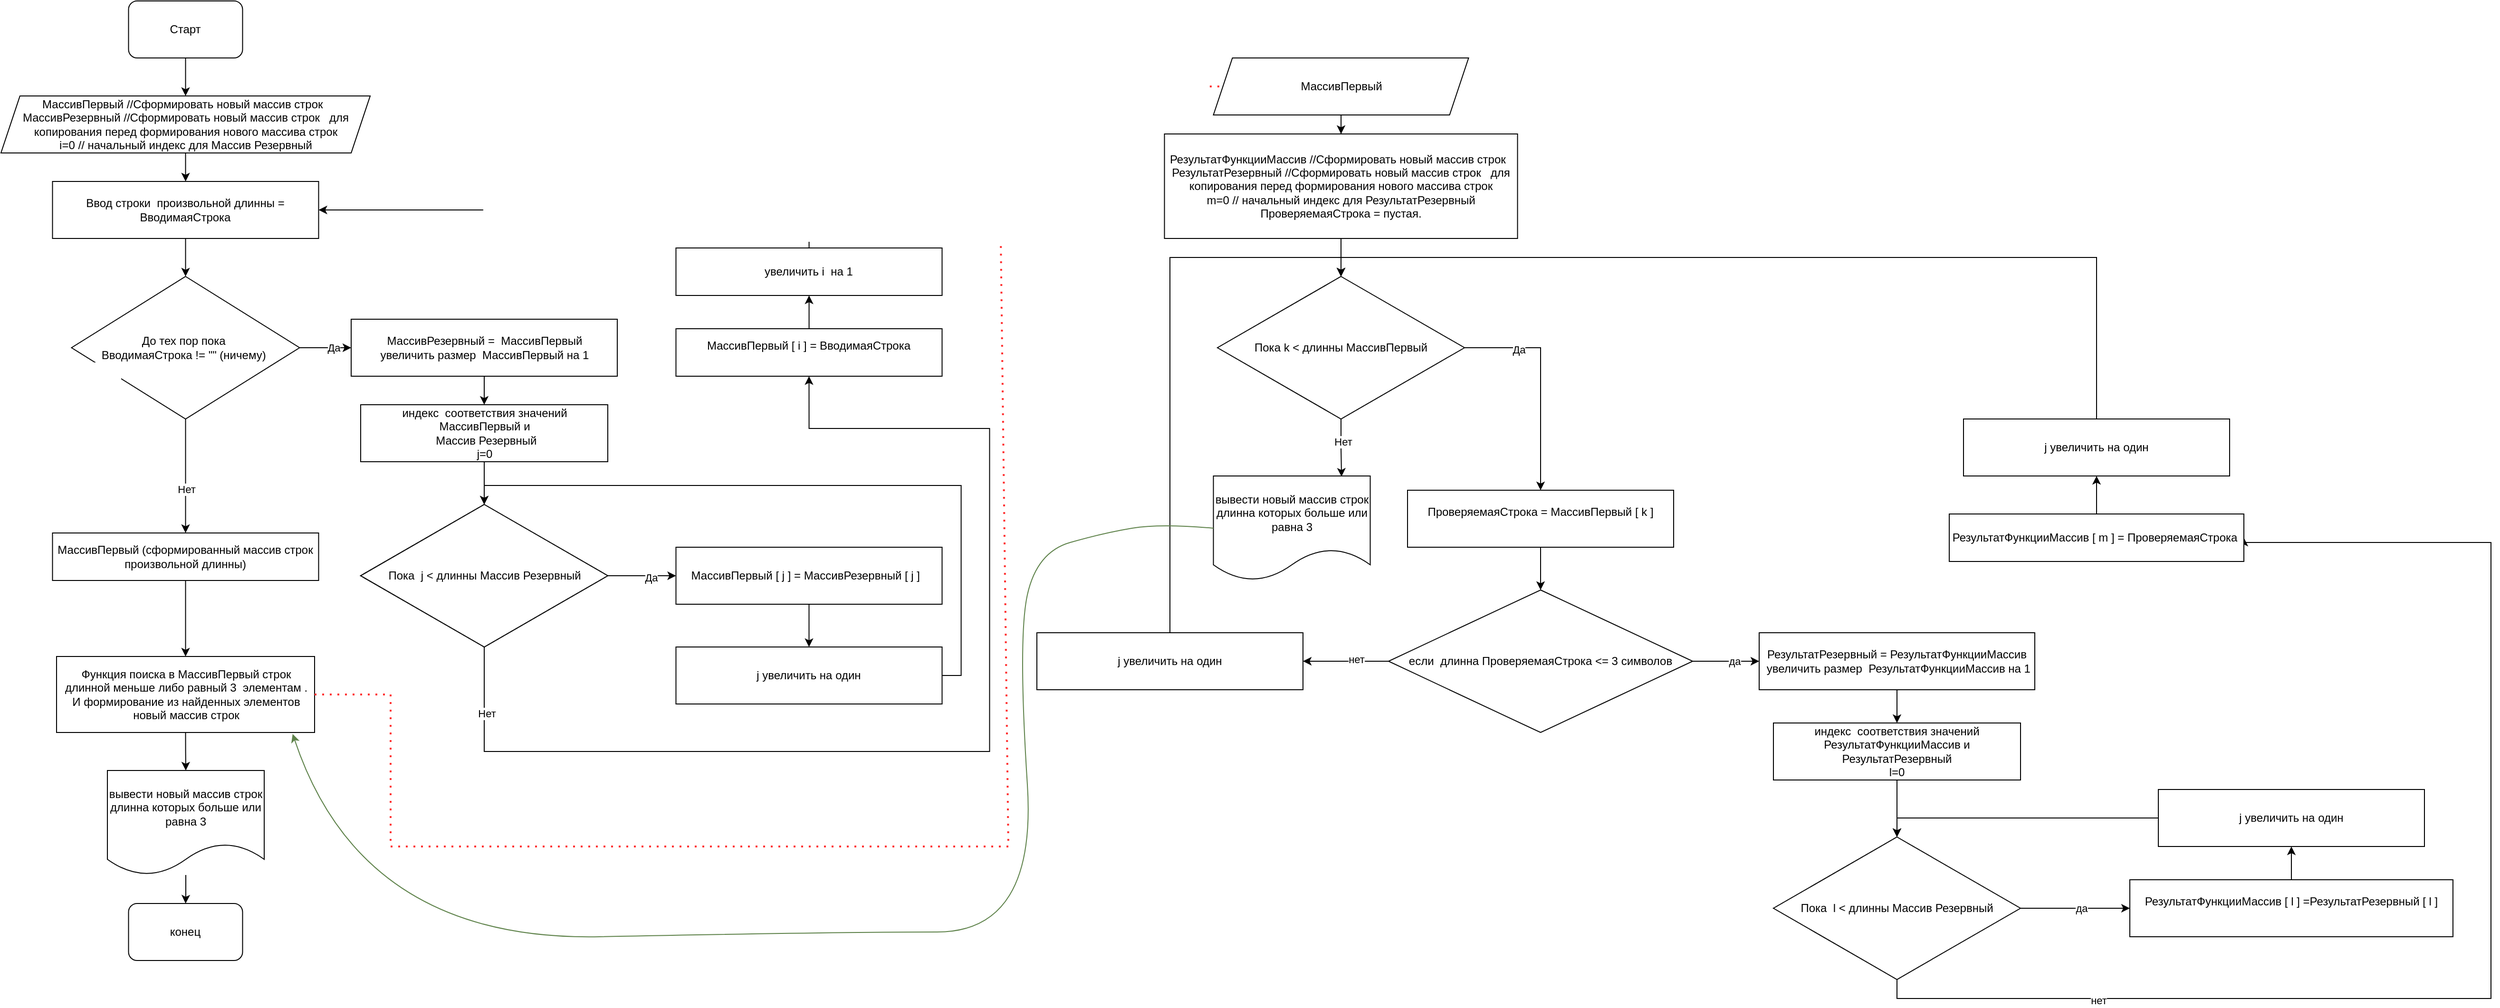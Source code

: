 <mxfile version="20.3.0" type="device"><diagram id="XaOx9c4LpK1Aw7n9wjvD" name="Страница 1"><mxGraphModel dx="1528" dy="1531" grid="1" gridSize="10" guides="1" tooltips="1" connect="1" arrows="1" fold="1" page="1" pageScale="1" pageWidth="827" pageHeight="1169" math="0" shadow="0"><root><mxCell id="0"/><mxCell id="1" parent="0"/><mxCell id="q_6hgO4icDtmnd1Mhe5W-24" style="edgeStyle=orthogonalEdgeStyle;rounded=0;orthogonalLoop=1;jettySize=auto;html=1;exitX=0.5;exitY=1;exitDx=0;exitDy=0;entryX=0.5;entryY=0;entryDx=0;entryDy=0;" edge="1" parent="1" source="q_6hgO4icDtmnd1Mhe5W-2" target="q_6hgO4icDtmnd1Mhe5W-12"><mxGeometry relative="1" as="geometry"/></mxCell><mxCell id="q_6hgO4icDtmnd1Mhe5W-2" value="Старт" style="rounded=1;whiteSpace=wrap;html=1;" vertex="1" parent="1"><mxGeometry x="164.25" y="30" width="120" height="60" as="geometry"/></mxCell><mxCell id="q_6hgO4icDtmnd1Mhe5W-48" value="" style="edgeStyle=orthogonalEdgeStyle;rounded=0;orthogonalLoop=1;jettySize=auto;html=1;" edge="1" parent="1" source="q_6hgO4icDtmnd1Mhe5W-6" target="q_6hgO4icDtmnd1Mhe5W-7"><mxGeometry relative="1" as="geometry"/></mxCell><mxCell id="q_6hgO4icDtmnd1Mhe5W-6" value="вывести новый массив строк длинна которых больше или равна 3" style="shape=document;whiteSpace=wrap;html=1;boundedLbl=1;" vertex="1" parent="1"><mxGeometry x="142" y="840" width="165" height="110" as="geometry"/></mxCell><mxCell id="q_6hgO4icDtmnd1Mhe5W-7" value="конец" style="rounded=1;whiteSpace=wrap;html=1;" vertex="1" parent="1"><mxGeometry x="164.25" y="980" width="120" height="60" as="geometry"/></mxCell><mxCell id="q_6hgO4icDtmnd1Mhe5W-47" style="edgeStyle=orthogonalEdgeStyle;rounded=0;orthogonalLoop=1;jettySize=auto;html=1;exitX=0.5;exitY=1;exitDx=0;exitDy=0;entryX=0.5;entryY=0;entryDx=0;entryDy=0;" edge="1" parent="1" source="q_6hgO4icDtmnd1Mhe5W-9" target="q_6hgO4icDtmnd1Mhe5W-6"><mxGeometry relative="1" as="geometry"/></mxCell><mxCell id="q_6hgO4icDtmnd1Mhe5W-9" value="Функция поиска в МассивПервый строк длинной меньше либо равный 3&amp;nbsp; элементам .&lt;br&gt;И формирование из найденных элементов новый массив строк" style="rounded=0;whiteSpace=wrap;html=1;" vertex="1" parent="1"><mxGeometry x="88.5" y="720" width="271.5" height="80" as="geometry"/></mxCell><mxCell id="q_6hgO4icDtmnd1Mhe5W-27" value="" style="edgeStyle=orthogonalEdgeStyle;rounded=0;orthogonalLoop=1;jettySize=auto;html=1;" edge="1" parent="1" source="q_6hgO4icDtmnd1Mhe5W-10" target="q_6hgO4icDtmnd1Mhe5W-17"><mxGeometry relative="1" as="geometry"/></mxCell><mxCell id="q_6hgO4icDtmnd1Mhe5W-36" value="Да" style="edgeLabel;html=1;align=center;verticalAlign=middle;resizable=0;points=[];" vertex="1" connectable="0" parent="q_6hgO4icDtmnd1Mhe5W-27"><mxGeometry x="0.292" relative="1" as="geometry"><mxPoint as="offset"/></mxGeometry></mxCell><mxCell id="q_6hgO4icDtmnd1Mhe5W-44" style="edgeStyle=orthogonalEdgeStyle;rounded=0;orthogonalLoop=1;jettySize=auto;html=1;exitX=0.5;exitY=1;exitDx=0;exitDy=0;entryX=0.5;entryY=0;entryDx=0;entryDy=0;" edge="1" parent="1" source="q_6hgO4icDtmnd1Mhe5W-10" target="q_6hgO4icDtmnd1Mhe5W-43"><mxGeometry relative="1" as="geometry"/></mxCell><mxCell id="q_6hgO4icDtmnd1Mhe5W-45" value="Нет" style="edgeLabel;html=1;align=center;verticalAlign=middle;resizable=0;points=[];" vertex="1" connectable="0" parent="q_6hgO4icDtmnd1Mhe5W-44"><mxGeometry x="0.233" relative="1" as="geometry"><mxPoint as="offset"/></mxGeometry></mxCell><mxCell id="q_6hgO4icDtmnd1Mhe5W-10" value="До тех пор пока&amp;nbsp;&lt;br&gt;ВводимаяСтрока&amp;nbsp;!= &quot;&quot; (ничему)&amp;nbsp;" style="rhombus;whiteSpace=wrap;html=1;" vertex="1" parent="1"><mxGeometry x="104.25" y="320" width="240" height="150" as="geometry"/></mxCell><mxCell id="q_6hgO4icDtmnd1Mhe5W-25" value="" style="edgeStyle=orthogonalEdgeStyle;rounded=0;orthogonalLoop=1;jettySize=auto;html=1;" edge="1" parent="1" source="q_6hgO4icDtmnd1Mhe5W-12" target="q_6hgO4icDtmnd1Mhe5W-15"><mxGeometry relative="1" as="geometry"/></mxCell><mxCell id="q_6hgO4icDtmnd1Mhe5W-12" value="МассивПервый //Сформировать новый массив строк&amp;nbsp;&amp;nbsp;&lt;br&gt;МассивРезервный //Сформировать новый массив строк&amp;nbsp; &amp;nbsp;для копирования перед формирования нового массива строк&lt;br&gt;i=0 // начальный индекс для Массив Резервный" style="shape=parallelogram;perimeter=parallelogramPerimeter;whiteSpace=wrap;html=1;fixedSize=1;" vertex="1" parent="1"><mxGeometry x="30" y="130" width="388.5" height="60" as="geometry"/></mxCell><mxCell id="q_6hgO4icDtmnd1Mhe5W-89" value="" style="edgeStyle=orthogonalEdgeStyle;rounded=0;orthogonalLoop=1;jettySize=auto;html=1;" edge="1" parent="1" source="q_6hgO4icDtmnd1Mhe5W-13" target="q_6hgO4icDtmnd1Mhe5W-49"><mxGeometry relative="1" as="geometry"/></mxCell><mxCell id="q_6hgO4icDtmnd1Mhe5W-13" value="МассивПервый" style="shape=parallelogram;perimeter=parallelogramPerimeter;whiteSpace=wrap;html=1;fixedSize=1;" vertex="1" parent="1"><mxGeometry x="1305.75" y="90" width="268.5" height="60" as="geometry"/></mxCell><mxCell id="q_6hgO4icDtmnd1Mhe5W-26" value="" style="edgeStyle=orthogonalEdgeStyle;rounded=0;orthogonalLoop=1;jettySize=auto;html=1;" edge="1" parent="1" source="q_6hgO4icDtmnd1Mhe5W-15" target="q_6hgO4icDtmnd1Mhe5W-10"><mxGeometry relative="1" as="geometry"/></mxCell><mxCell id="q_6hgO4icDtmnd1Mhe5W-15" value="Ввод строки&amp;nbsp; произвольной длинны =&lt;br&gt;ВводимаяСтрока" style="rounded=0;whiteSpace=wrap;html=1;" vertex="1" parent="1"><mxGeometry x="84.25" y="220" width="280" height="60" as="geometry"/></mxCell><mxCell id="q_6hgO4icDtmnd1Mhe5W-28" value="" style="edgeStyle=orthogonalEdgeStyle;rounded=0;orthogonalLoop=1;jettySize=auto;html=1;" edge="1" parent="1" source="q_6hgO4icDtmnd1Mhe5W-17" target="q_6hgO4icDtmnd1Mhe5W-20"><mxGeometry relative="1" as="geometry"/></mxCell><mxCell id="q_6hgO4icDtmnd1Mhe5W-17" value="МассивРезервный =&amp;nbsp; МассивПервый&lt;br&gt;увеличить размер&amp;nbsp; МассивПервый на 1" style="rounded=0;whiteSpace=wrap;html=1;" vertex="1" parent="1"><mxGeometry x="398.5" y="365" width="280" height="60" as="geometry"/></mxCell><mxCell id="q_6hgO4icDtmnd1Mhe5W-31" value="" style="edgeStyle=orthogonalEdgeStyle;rounded=0;orthogonalLoop=1;jettySize=auto;html=1;" edge="1" parent="1" source="q_6hgO4icDtmnd1Mhe5W-18" target="q_6hgO4icDtmnd1Mhe5W-19"><mxGeometry relative="1" as="geometry"/></mxCell><mxCell id="q_6hgO4icDtmnd1Mhe5W-42" value="Да" style="edgeLabel;html=1;align=center;verticalAlign=middle;resizable=0;points=[];" vertex="1" connectable="0" parent="q_6hgO4icDtmnd1Mhe5W-31"><mxGeometry x="0.272" y="-2" relative="1" as="geometry"><mxPoint as="offset"/></mxGeometry></mxCell><mxCell id="q_6hgO4icDtmnd1Mhe5W-40" style="edgeStyle=orthogonalEdgeStyle;rounded=0;orthogonalLoop=1;jettySize=auto;html=1;exitX=0.5;exitY=1;exitDx=0;exitDy=0;entryX=0.5;entryY=1;entryDx=0;entryDy=0;" edge="1" parent="1" source="q_6hgO4icDtmnd1Mhe5W-18" target="q_6hgO4icDtmnd1Mhe5W-21"><mxGeometry relative="1" as="geometry"><Array as="points"><mxPoint x="538.25" y="820"/><mxPoint x="1070.25" y="820"/><mxPoint x="1070.25" y="480"/><mxPoint x="880.25" y="480"/></Array></mxGeometry></mxCell><mxCell id="q_6hgO4icDtmnd1Mhe5W-41" value="Нет" style="edgeLabel;html=1;align=center;verticalAlign=middle;resizable=0;points=[];" vertex="1" connectable="0" parent="q_6hgO4icDtmnd1Mhe5W-40"><mxGeometry x="-0.886" y="2" relative="1" as="geometry"><mxPoint as="offset"/></mxGeometry></mxCell><mxCell id="q_6hgO4icDtmnd1Mhe5W-18" value="Пока&amp;nbsp; j &amp;lt; длинны Массив Резервный" style="rhombus;whiteSpace=wrap;html=1;" vertex="1" parent="1"><mxGeometry x="408.5" y="560" width="260" height="150" as="geometry"/></mxCell><mxCell id="q_6hgO4icDtmnd1Mhe5W-38" value="" style="edgeStyle=orthogonalEdgeStyle;rounded=0;orthogonalLoop=1;jettySize=auto;html=1;" edge="1" parent="1" source="q_6hgO4icDtmnd1Mhe5W-19" target="q_6hgO4icDtmnd1Mhe5W-37"><mxGeometry relative="1" as="geometry"/></mxCell><mxCell id="q_6hgO4icDtmnd1Mhe5W-19" value="МассивПервый [ j ] = МассивРезервный [ j ]&amp;nbsp;&amp;nbsp;" style="rounded=0;whiteSpace=wrap;html=1;" vertex="1" parent="1"><mxGeometry x="740.25" y="605" width="280" height="60" as="geometry"/></mxCell><mxCell id="q_6hgO4icDtmnd1Mhe5W-30" value="" style="edgeStyle=orthogonalEdgeStyle;rounded=0;orthogonalLoop=1;jettySize=auto;html=1;" edge="1" parent="1" source="q_6hgO4icDtmnd1Mhe5W-20" target="q_6hgO4icDtmnd1Mhe5W-18"><mxGeometry relative="1" as="geometry"/></mxCell><mxCell id="q_6hgO4icDtmnd1Mhe5W-20" value="индекс&amp;nbsp; соответствия значений МассивПервый и&lt;br&gt;&amp;nbsp;Массив Резервный&lt;br&gt;j=0" style="rounded=0;whiteSpace=wrap;html=1;" vertex="1" parent="1"><mxGeometry x="408.5" y="455" width="260" height="60" as="geometry"/></mxCell><mxCell id="q_6hgO4icDtmnd1Mhe5W-34" value="" style="edgeStyle=orthogonalEdgeStyle;rounded=0;orthogonalLoop=1;jettySize=auto;html=1;" edge="1" parent="1" source="q_6hgO4icDtmnd1Mhe5W-21" target="q_6hgO4icDtmnd1Mhe5W-23"><mxGeometry relative="1" as="geometry"/></mxCell><mxCell id="q_6hgO4icDtmnd1Mhe5W-21" value="МассивПервый [ i ] = ВводимаяСтрока&lt;br&gt;&amp;nbsp;&amp;nbsp;" style="rounded=0;whiteSpace=wrap;html=1;" vertex="1" parent="1"><mxGeometry x="740.25" y="375" width="280" height="50" as="geometry"/></mxCell><mxCell id="q_6hgO4icDtmnd1Mhe5W-35" style="edgeStyle=orthogonalEdgeStyle;rounded=0;orthogonalLoop=1;jettySize=auto;html=1;entryX=1;entryY=0.5;entryDx=0;entryDy=0;" edge="1" parent="1" source="q_6hgO4icDtmnd1Mhe5W-23" target="q_6hgO4icDtmnd1Mhe5W-15"><mxGeometry relative="1" as="geometry"><mxPoint x="880.25" y="250" as="targetPoint"/><Array as="points"><mxPoint x="880.25" y="250"/></Array></mxGeometry></mxCell><mxCell id="q_6hgO4icDtmnd1Mhe5W-23" value="увеличить i&amp;nbsp; на 1" style="rounded=0;whiteSpace=wrap;html=1;" vertex="1" parent="1"><mxGeometry x="740.25" y="290" width="280" height="50" as="geometry"/></mxCell><mxCell id="q_6hgO4icDtmnd1Mhe5W-39" style="edgeStyle=orthogonalEdgeStyle;rounded=0;orthogonalLoop=1;jettySize=auto;html=1;exitX=1;exitY=0.5;exitDx=0;exitDy=0;entryX=0.5;entryY=0;entryDx=0;entryDy=0;" edge="1" parent="1" source="q_6hgO4icDtmnd1Mhe5W-37" target="q_6hgO4icDtmnd1Mhe5W-18"><mxGeometry relative="1" as="geometry"/></mxCell><mxCell id="q_6hgO4icDtmnd1Mhe5W-37" value="j увеличить на один" style="rounded=0;whiteSpace=wrap;html=1;" vertex="1" parent="1"><mxGeometry x="740.25" y="710" width="280" height="60" as="geometry"/></mxCell><mxCell id="q_6hgO4icDtmnd1Mhe5W-46" style="edgeStyle=orthogonalEdgeStyle;rounded=0;orthogonalLoop=1;jettySize=auto;html=1;exitX=0.5;exitY=1;exitDx=0;exitDy=0;entryX=0.5;entryY=0;entryDx=0;entryDy=0;" edge="1" parent="1" source="q_6hgO4icDtmnd1Mhe5W-43" target="q_6hgO4icDtmnd1Mhe5W-9"><mxGeometry relative="1" as="geometry"/></mxCell><mxCell id="q_6hgO4icDtmnd1Mhe5W-43" value="МассивПервый (сформированный массив строк произвольной длинны)" style="rounded=0;whiteSpace=wrap;html=1;" vertex="1" parent="1"><mxGeometry x="84.25" y="590" width="280" height="50" as="geometry"/></mxCell><mxCell id="q_6hgO4icDtmnd1Mhe5W-88" style="edgeStyle=orthogonalEdgeStyle;rounded=0;orthogonalLoop=1;jettySize=auto;html=1;exitX=0.5;exitY=1;exitDx=0;exitDy=0;entryX=0.5;entryY=0;entryDx=0;entryDy=0;" edge="1" parent="1" source="q_6hgO4icDtmnd1Mhe5W-49" target="q_6hgO4icDtmnd1Mhe5W-53"><mxGeometry relative="1" as="geometry"/></mxCell><mxCell id="q_6hgO4icDtmnd1Mhe5W-49" value="РезультатФункцииМассив //Сформировать новый массив строк&amp;nbsp;&amp;nbsp;&lt;br&gt;РезультатРезервный //Сформировать новый массив строк&amp;nbsp; &amp;nbsp;для копирования перед формирования нового массива строк&lt;br&gt;m=0 // начальный индекс для РезультатРезервный&lt;br&gt;ПроверяемаяСтрока = пустая." style="rounded=0;whiteSpace=wrap;html=1;" vertex="1" parent="1"><mxGeometry x="1254.25" y="170" width="371.5" height="110" as="geometry"/></mxCell><mxCell id="q_6hgO4icDtmnd1Mhe5W-52" value="Пока&amp;nbsp; j &amp;lt; длинны Массив Резервный" style="rhombus;whiteSpace=wrap;html=1;" vertex="1" parent="1"><mxGeometry x="408.5" y="560" width="260" height="150" as="geometry"/></mxCell><mxCell id="q_6hgO4icDtmnd1Mhe5W-65" style="edgeStyle=orthogonalEdgeStyle;rounded=0;orthogonalLoop=1;jettySize=auto;html=1;exitX=1;exitY=0.5;exitDx=0;exitDy=0;" edge="1" parent="1" source="q_6hgO4icDtmnd1Mhe5W-53" target="q_6hgO4icDtmnd1Mhe5W-59"><mxGeometry relative="1" as="geometry"/></mxCell><mxCell id="q_6hgO4icDtmnd1Mhe5W-94" value="Да" style="edgeLabel;html=1;align=center;verticalAlign=middle;resizable=0;points=[];" vertex="1" connectable="0" parent="q_6hgO4icDtmnd1Mhe5W-65"><mxGeometry x="-0.508" y="-2" relative="1" as="geometry"><mxPoint as="offset"/></mxGeometry></mxCell><mxCell id="q_6hgO4icDtmnd1Mhe5W-93" style="edgeStyle=orthogonalEdgeStyle;rounded=0;orthogonalLoop=1;jettySize=auto;html=1;entryX=0.817;entryY=0.006;entryDx=0;entryDy=0;entryPerimeter=0;" edge="1" parent="1" source="q_6hgO4icDtmnd1Mhe5W-53" target="q_6hgO4icDtmnd1Mhe5W-69"><mxGeometry relative="1" as="geometry"/></mxCell><mxCell id="q_6hgO4icDtmnd1Mhe5W-95" value="Нет" style="edgeLabel;html=1;align=center;verticalAlign=middle;resizable=0;points=[];" vertex="1" connectable="0" parent="q_6hgO4icDtmnd1Mhe5W-93"><mxGeometry x="-0.209" y="2" relative="1" as="geometry"><mxPoint as="offset"/></mxGeometry></mxCell><mxCell id="q_6hgO4icDtmnd1Mhe5W-53" value="Пока k &amp;lt; длинны МассивПервый" style="rhombus;whiteSpace=wrap;html=1;" vertex="1" parent="1"><mxGeometry x="1310" y="320" width="260" height="150" as="geometry"/></mxCell><mxCell id="q_6hgO4icDtmnd1Mhe5W-68" style="edgeStyle=orthogonalEdgeStyle;rounded=0;orthogonalLoop=1;jettySize=auto;html=1;entryX=0.5;entryY=0;entryDx=0;entryDy=0;" edge="1" parent="1" source="q_6hgO4icDtmnd1Mhe5W-54" target="q_6hgO4icDtmnd1Mhe5W-53"><mxGeometry relative="1" as="geometry"><mxPoint x="1260" y="390" as="targetPoint"/></mxGeometry></mxCell><mxCell id="q_6hgO4icDtmnd1Mhe5W-54" value="j увеличить на один" style="rounded=0;whiteSpace=wrap;html=1;" vertex="1" parent="1"><mxGeometry x="1120" y="695" width="280" height="60" as="geometry"/></mxCell><mxCell id="q_6hgO4icDtmnd1Mhe5W-66" style="edgeStyle=orthogonalEdgeStyle;rounded=0;orthogonalLoop=1;jettySize=auto;html=1;exitX=0.5;exitY=1;exitDx=0;exitDy=0;entryX=0.5;entryY=0;entryDx=0;entryDy=0;" edge="1" parent="1" source="q_6hgO4icDtmnd1Mhe5W-59" target="q_6hgO4icDtmnd1Mhe5W-60"><mxGeometry relative="1" as="geometry"/></mxCell><mxCell id="q_6hgO4icDtmnd1Mhe5W-59" value="ПроверяемаяСтрока = МассивПервый [ k ]&lt;br&gt;&amp;nbsp;" style="rounded=0;whiteSpace=wrap;html=1;" vertex="1" parent="1"><mxGeometry x="1510" y="545" width="280" height="60" as="geometry"/></mxCell><mxCell id="q_6hgO4icDtmnd1Mhe5W-67" style="edgeStyle=orthogonalEdgeStyle;rounded=0;orthogonalLoop=1;jettySize=auto;html=1;exitX=0;exitY=0.5;exitDx=0;exitDy=0;" edge="1" parent="1" source="q_6hgO4icDtmnd1Mhe5W-60" target="q_6hgO4icDtmnd1Mhe5W-54"><mxGeometry relative="1" as="geometry"/></mxCell><mxCell id="q_6hgO4icDtmnd1Mhe5W-96" value="нет" style="edgeLabel;html=1;align=center;verticalAlign=middle;resizable=0;points=[];" vertex="1" connectable="0" parent="q_6hgO4icDtmnd1Mhe5W-67"><mxGeometry x="-0.25" y="-2" relative="1" as="geometry"><mxPoint as="offset"/></mxGeometry></mxCell><mxCell id="q_6hgO4icDtmnd1Mhe5W-76" style="edgeStyle=orthogonalEdgeStyle;rounded=0;orthogonalLoop=1;jettySize=auto;html=1;exitX=1;exitY=0.5;exitDx=0;exitDy=0;entryX=0;entryY=0.5;entryDx=0;entryDy=0;" edge="1" parent="1" source="q_6hgO4icDtmnd1Mhe5W-60" target="q_6hgO4icDtmnd1Mhe5W-61"><mxGeometry relative="1" as="geometry"/></mxCell><mxCell id="q_6hgO4icDtmnd1Mhe5W-97" value="да" style="edgeLabel;html=1;align=center;verticalAlign=middle;resizable=0;points=[];" vertex="1" connectable="0" parent="q_6hgO4icDtmnd1Mhe5W-76"><mxGeometry x="0.252" relative="1" as="geometry"><mxPoint as="offset"/></mxGeometry></mxCell><mxCell id="q_6hgO4icDtmnd1Mhe5W-60" value="если&amp;nbsp; длинна ПроверяемаяСтрока&amp;nbsp;&amp;lt;= 3 символов" style="rhombus;whiteSpace=wrap;html=1;" vertex="1" parent="1"><mxGeometry x="1490" y="650" width="320" height="150" as="geometry"/></mxCell><mxCell id="q_6hgO4icDtmnd1Mhe5W-77" value="" style="edgeStyle=orthogonalEdgeStyle;rounded=0;orthogonalLoop=1;jettySize=auto;html=1;" edge="1" parent="1" source="q_6hgO4icDtmnd1Mhe5W-61" target="q_6hgO4icDtmnd1Mhe5W-64"><mxGeometry relative="1" as="geometry"/></mxCell><mxCell id="q_6hgO4icDtmnd1Mhe5W-61" value="РезультатРезервный&amp;nbsp;= РезультатФункцииМассив&lt;br&gt;&amp;nbsp;увеличить размер&amp;nbsp; РезультатФункцииМассив&amp;nbsp;на 1" style="rounded=0;whiteSpace=wrap;html=1;" vertex="1" parent="1"><mxGeometry x="1880" y="695" width="290" height="60" as="geometry"/></mxCell><mxCell id="q_6hgO4icDtmnd1Mhe5W-82" value="" style="edgeStyle=orthogonalEdgeStyle;rounded=0;orthogonalLoop=1;jettySize=auto;html=1;" edge="1" parent="1" source="q_6hgO4icDtmnd1Mhe5W-64" target="q_6hgO4icDtmnd1Mhe5W-74"><mxGeometry relative="1" as="geometry"/></mxCell><mxCell id="q_6hgO4icDtmnd1Mhe5W-64" value="индекс&amp;nbsp; соответствия значений РезультатФункцииМассив&amp;nbsp;и&lt;br&gt;&amp;nbsp;РезультатРезервный&amp;nbsp;&lt;br&gt;l=0" style="rounded=0;whiteSpace=wrap;html=1;" vertex="1" parent="1"><mxGeometry x="1895" y="790" width="260" height="60" as="geometry"/></mxCell><mxCell id="q_6hgO4icDtmnd1Mhe5W-69" value="вывести новый массив строк длинна которых больше или равна 3" style="shape=document;whiteSpace=wrap;html=1;boundedLbl=1;" vertex="1" parent="1"><mxGeometry x="1305.75" y="530" width="165" height="110" as="geometry"/></mxCell><mxCell id="q_6hgO4icDtmnd1Mhe5W-79" style="edgeStyle=orthogonalEdgeStyle;rounded=0;orthogonalLoop=1;jettySize=auto;html=1;exitX=1;exitY=0.5;exitDx=0;exitDy=0;entryX=0;entryY=0.5;entryDx=0;entryDy=0;" edge="1" parent="1" source="q_6hgO4icDtmnd1Mhe5W-74" target="q_6hgO4icDtmnd1Mhe5W-75"><mxGeometry relative="1" as="geometry"/></mxCell><mxCell id="q_6hgO4icDtmnd1Mhe5W-98" value="да" style="edgeLabel;html=1;align=center;verticalAlign=middle;resizable=0;points=[];" vertex="1" connectable="0" parent="q_6hgO4icDtmnd1Mhe5W-79"><mxGeometry x="0.102" relative="1" as="geometry"><mxPoint as="offset"/></mxGeometry></mxCell><mxCell id="q_6hgO4icDtmnd1Mhe5W-90" style="edgeStyle=orthogonalEdgeStyle;rounded=0;orthogonalLoop=1;jettySize=auto;html=1;exitX=0.5;exitY=1;exitDx=0;exitDy=0;entryX=1;entryY=0.5;entryDx=0;entryDy=0;" edge="1" parent="1" source="q_6hgO4icDtmnd1Mhe5W-74" target="q_6hgO4icDtmnd1Mhe5W-85"><mxGeometry relative="1" as="geometry"><Array as="points"><mxPoint x="2025" y="1080"/><mxPoint x="2650" y="1080"/><mxPoint x="2650" y="600"/><mxPoint x="2390" y="600"/></Array></mxGeometry></mxCell><mxCell id="q_6hgO4icDtmnd1Mhe5W-99" value="нет" style="edgeLabel;html=1;align=center;verticalAlign=middle;resizable=0;points=[];" vertex="1" connectable="0" parent="q_6hgO4icDtmnd1Mhe5W-90"><mxGeometry x="-0.667" y="-2" relative="1" as="geometry"><mxPoint as="offset"/></mxGeometry></mxCell><mxCell id="q_6hgO4icDtmnd1Mhe5W-74" value="Пока&amp;nbsp; l &amp;lt; длинны Массив Резервный" style="rhombus;whiteSpace=wrap;html=1;" vertex="1" parent="1"><mxGeometry x="1895" y="910" width="260" height="150" as="geometry"/></mxCell><mxCell id="q_6hgO4icDtmnd1Mhe5W-80" value="" style="edgeStyle=orthogonalEdgeStyle;rounded=0;orthogonalLoop=1;jettySize=auto;html=1;" edge="1" parent="1" source="q_6hgO4icDtmnd1Mhe5W-75" target="q_6hgO4icDtmnd1Mhe5W-78"><mxGeometry relative="1" as="geometry"/></mxCell><mxCell id="q_6hgO4icDtmnd1Mhe5W-75" value="РезультатФункцииМассив [ l ] =РезультатРезервный [ l ]&lt;br&gt;&amp;nbsp;" style="rounded=0;whiteSpace=wrap;html=1;" vertex="1" parent="1"><mxGeometry x="2270" y="955" width="340" height="60" as="geometry"/></mxCell><mxCell id="q_6hgO4icDtmnd1Mhe5W-84" style="edgeStyle=orthogonalEdgeStyle;rounded=0;orthogonalLoop=1;jettySize=auto;html=1;entryX=0.5;entryY=0;entryDx=0;entryDy=0;" edge="1" parent="1" source="q_6hgO4icDtmnd1Mhe5W-78" target="q_6hgO4icDtmnd1Mhe5W-74"><mxGeometry relative="1" as="geometry"/></mxCell><mxCell id="q_6hgO4icDtmnd1Mhe5W-78" value="j увеличить на один" style="rounded=0;whiteSpace=wrap;html=1;" vertex="1" parent="1"><mxGeometry x="2300" y="860" width="280" height="60" as="geometry"/></mxCell><mxCell id="q_6hgO4icDtmnd1Mhe5W-91" value="" style="edgeStyle=orthogonalEdgeStyle;rounded=0;orthogonalLoop=1;jettySize=auto;html=1;" edge="1" parent="1" source="q_6hgO4icDtmnd1Mhe5W-85" target="q_6hgO4icDtmnd1Mhe5W-87"><mxGeometry relative="1" as="geometry"/></mxCell><mxCell id="q_6hgO4icDtmnd1Mhe5W-85" value="РезультатФункцииМассив [ m ] = ПроверяемаяСтрока&amp;nbsp;" style="rounded=0;whiteSpace=wrap;html=1;" vertex="1" parent="1"><mxGeometry x="2080" y="570" width="310" height="50" as="geometry"/></mxCell><mxCell id="q_6hgO4icDtmnd1Mhe5W-92" style="edgeStyle=orthogonalEdgeStyle;rounded=0;orthogonalLoop=1;jettySize=auto;html=1;entryX=0.5;entryY=0;entryDx=0;entryDy=0;" edge="1" parent="1" source="q_6hgO4icDtmnd1Mhe5W-87" target="q_6hgO4icDtmnd1Mhe5W-53"><mxGeometry relative="1" as="geometry"><Array as="points"><mxPoint x="2235" y="300"/><mxPoint x="1440" y="300"/></Array></mxGeometry></mxCell><mxCell id="q_6hgO4icDtmnd1Mhe5W-87" value="j увеличить на один" style="rounded=0;whiteSpace=wrap;html=1;" vertex="1" parent="1"><mxGeometry x="2095" y="470" width="280" height="60" as="geometry"/></mxCell><mxCell id="q_6hgO4icDtmnd1Mhe5W-100" value="" style="endArrow=none;dashed=1;html=1;dashPattern=1 3;strokeWidth=2;rounded=0;exitX=1;exitY=0.5;exitDx=0;exitDy=0;entryX=0;entryY=0.5;entryDx=0;entryDy=0;strokeColor=#FF3333;" edge="1" parent="1" source="q_6hgO4icDtmnd1Mhe5W-9" target="q_6hgO4icDtmnd1Mhe5W-13"><mxGeometry width="50" height="50" relative="1" as="geometry"><mxPoint x="490" y="990" as="sourcePoint"/><mxPoint x="540" y="990" as="targetPoint"/><Array as="points"><mxPoint x="440" y="760"/><mxPoint x="440" y="920"/><mxPoint x="1090" y="920"/><mxPoint x="1080" y="120"/></Array></mxGeometry></mxCell><mxCell id="q_6hgO4icDtmnd1Mhe5W-102" value="" style="curved=1;endArrow=classic;html=1;rounded=0;exitX=0;exitY=0.5;exitDx=0;exitDy=0;entryX=0.915;entryY=1.019;entryDx=0;entryDy=0;entryPerimeter=0;fillColor=#d5e8d4;strokeColor=#5E824A;" edge="1" parent="1" source="q_6hgO4icDtmnd1Mhe5W-69" target="q_6hgO4icDtmnd1Mhe5W-9"><mxGeometry width="50" height="50" relative="1" as="geometry"><mxPoint x="740" y="1040" as="sourcePoint"/><mxPoint x="530" y="1010" as="targetPoint"/><Array as="points"><mxPoint x="1250" y="580"/><mxPoint x="1190" y="590"/><mxPoint x="1120" y="610"/><mxPoint x="1100" y="700"/><mxPoint x="1120" y="1010"/><mxPoint x="910" y="1010"/><mxPoint x="410" y="1020"/></Array></mxGeometry></mxCell></root></mxGraphModel></diagram></mxfile>